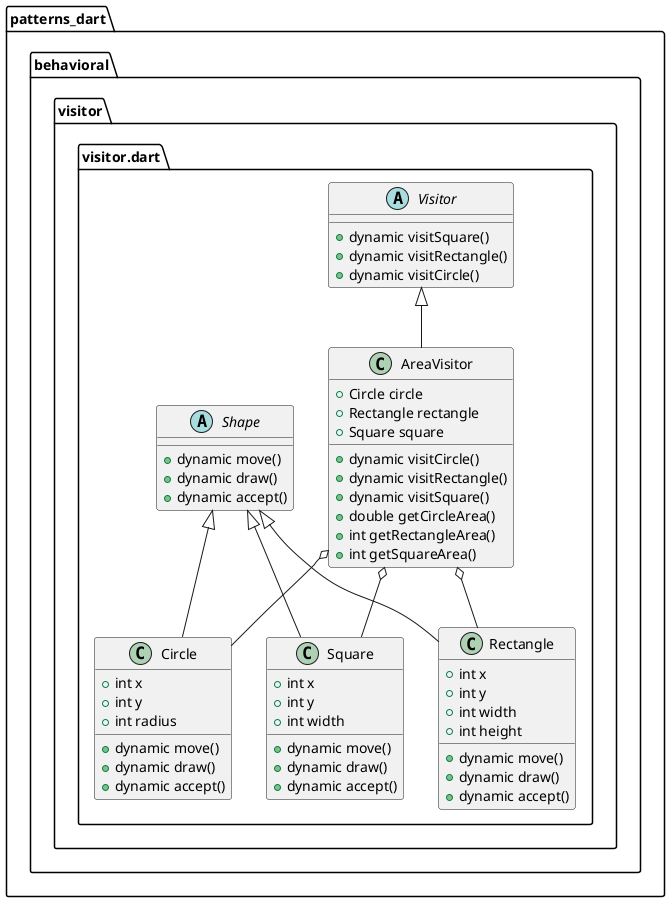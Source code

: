 @startuml
set namespaceSeparator ::

abstract class "patterns_dart::behavioral::visitor::visitor.dart::Visitor" {
  +dynamic visitSquare()
  +dynamic visitRectangle()
  +dynamic visitCircle()
}

abstract class "patterns_dart::behavioral::visitor::visitor.dart::Shape" {
  +dynamic move()
  +dynamic draw()
  +dynamic accept()
}

class "patterns_dart::behavioral::visitor::visitor.dart::Square" {
  +int x
  +int y
  +int width
  +dynamic move()
  +dynamic draw()
  +dynamic accept()
}

"patterns_dart::behavioral::visitor::visitor.dart::Shape" <|-- "patterns_dart::behavioral::visitor::visitor.dart::Square"

class "patterns_dart::behavioral::visitor::visitor.dart::Rectangle" {
  +int x
  +int y
  +int width
  +int height
  +dynamic move()
  +dynamic draw()
  +dynamic accept()
}

"patterns_dart::behavioral::visitor::visitor.dart::Shape" <|-- "patterns_dart::behavioral::visitor::visitor.dart::Rectangle"

class "patterns_dart::behavioral::visitor::visitor.dart::Circle" {
  +int x
  +int y
  +int radius
  +dynamic move()
  +dynamic draw()
  +dynamic accept()
}

"patterns_dart::behavioral::visitor::visitor.dart::Shape" <|-- "patterns_dart::behavioral::visitor::visitor.dart::Circle"

class "patterns_dart::behavioral::visitor::visitor.dart::AreaVisitor" {
  +Circle circle
  +Rectangle rectangle
  +Square square
  +dynamic visitCircle()
  +dynamic visitRectangle()
  +dynamic visitSquare()
  +double getCircleArea()
  +int getRectangleArea()
  +int getSquareArea()
}

"patterns_dart::behavioral::visitor::visitor.dart::AreaVisitor" o-- "patterns_dart::behavioral::visitor::visitor.dart::Circle"        
"patterns_dart::behavioral::visitor::visitor.dart::AreaVisitor" o-- "patterns_dart::behavioral::visitor::visitor.dart::Rectangle"     
"patterns_dart::behavioral::visitor::visitor.dart::AreaVisitor" o-- "patterns_dart::behavioral::visitor::visitor.dart::Square"        
"patterns_dart::behavioral::visitor::visitor.dart::Visitor" <|-- "patterns_dart::behavioral::visitor::visitor.dart::AreaVisitor"      


@enduml